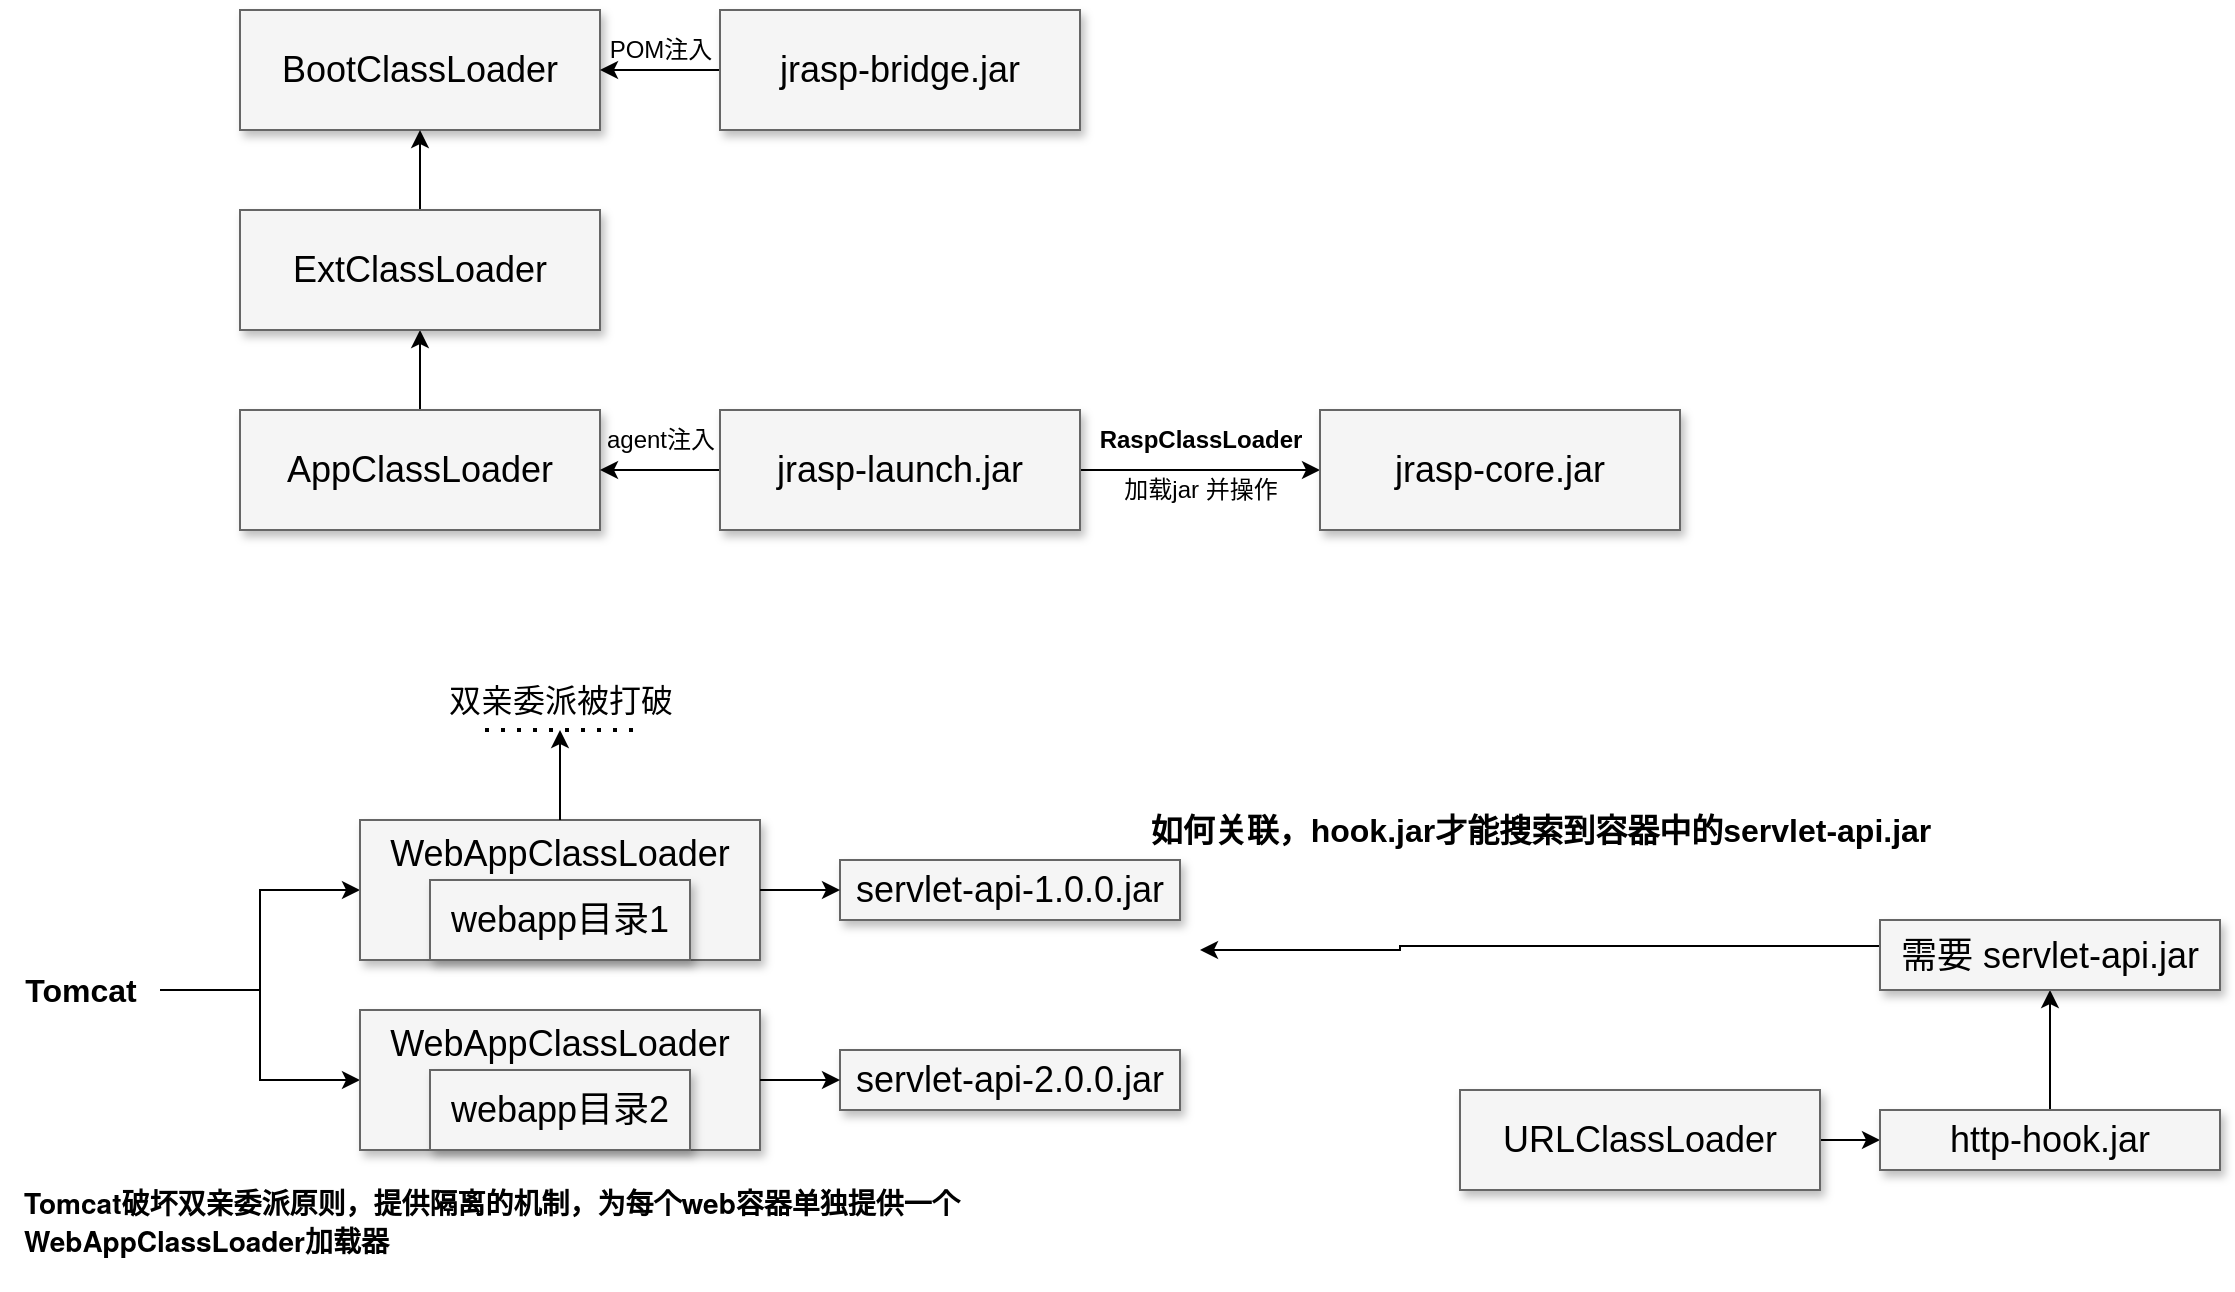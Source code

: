 <mxfile version="20.8.21" type="github">
  <diagram name="Page-1" id="90a13364-a465-7bf4-72fc-28e22215d7a0">
    <mxGraphModel dx="1386" dy="738" grid="1" gridSize="10" guides="1" tooltips="1" connect="1" arrows="1" fold="1" page="1" pageScale="1.5" pageWidth="1169" pageHeight="826" background="none" math="0" shadow="0">
      <root>
        <mxCell id="0" style=";html=1;" />
        <mxCell id="1" style=";html=1;" parent="0" />
        <mxCell id="3a17f1ce550125da-2" value="BootClassLoader" style="whiteSpace=wrap;html=1;shadow=1;fontSize=18;fillColor=#f5f5f5;strokeColor=#666666;" parent="1" vertex="1">
          <mxGeometry x="400" y="480" width="180" height="60" as="geometry" />
        </mxCell>
        <mxCell id="3qnC3IV7WDDyGed35CzW-2" value="" style="edgeStyle=orthogonalEdgeStyle;rounded=0;orthogonalLoop=1;jettySize=auto;html=1;" edge="1" parent="1" source="3qnC3IV7WDDyGed35CzW-1" target="3a17f1ce550125da-2">
          <mxGeometry relative="1" as="geometry" />
        </mxCell>
        <mxCell id="3qnC3IV7WDDyGed35CzW-1" value="jrasp-bridge.jar" style="whiteSpace=wrap;html=1;shadow=1;fontSize=18;fillColor=#f5f5f5;strokeColor=#666666;" vertex="1" parent="1">
          <mxGeometry x="640" y="480" width="180" height="60" as="geometry" />
        </mxCell>
        <mxCell id="3qnC3IV7WDDyGed35CzW-3" value="POM注入" style="text;html=1;align=center;verticalAlign=middle;resizable=0;points=[];autosize=1;strokeColor=none;fillColor=none;" vertex="1" parent="1">
          <mxGeometry x="575" y="485" width="70" height="30" as="geometry" />
        </mxCell>
        <mxCell id="3qnC3IV7WDDyGed35CzW-14" value="" style="edgeStyle=orthogonalEdgeStyle;rounded=0;orthogonalLoop=1;jettySize=auto;html=1;" edge="1" parent="1" source="3qnC3IV7WDDyGed35CzW-4" target="3qnC3IV7WDDyGed35CzW-12">
          <mxGeometry relative="1" as="geometry" />
        </mxCell>
        <mxCell id="3qnC3IV7WDDyGed35CzW-4" value="AppClassLoader" style="whiteSpace=wrap;html=1;shadow=1;fontSize=18;fillColor=#f5f5f5;strokeColor=#666666;" vertex="1" parent="1">
          <mxGeometry x="400" y="680" width="180" height="60" as="geometry" />
        </mxCell>
        <mxCell id="3qnC3IV7WDDyGed35CzW-6" value="" style="edgeStyle=orthogonalEdgeStyle;rounded=0;orthogonalLoop=1;jettySize=auto;html=1;" edge="1" parent="1" source="3qnC3IV7WDDyGed35CzW-5" target="3qnC3IV7WDDyGed35CzW-4">
          <mxGeometry relative="1" as="geometry" />
        </mxCell>
        <mxCell id="3qnC3IV7WDDyGed35CzW-9" value="" style="edgeStyle=orthogonalEdgeStyle;rounded=0;orthogonalLoop=1;jettySize=auto;html=1;" edge="1" parent="1" source="3qnC3IV7WDDyGed35CzW-5" target="3qnC3IV7WDDyGed35CzW-8">
          <mxGeometry relative="1" as="geometry" />
        </mxCell>
        <mxCell id="3qnC3IV7WDDyGed35CzW-5" value="jrasp-launch.jar" style="whiteSpace=wrap;html=1;shadow=1;fontSize=18;fillColor=#f5f5f5;strokeColor=#666666;" vertex="1" parent="1">
          <mxGeometry x="640" y="680" width="180" height="60" as="geometry" />
        </mxCell>
        <mxCell id="3qnC3IV7WDDyGed35CzW-7" value="agent注入" style="text;html=1;align=center;verticalAlign=middle;resizable=0;points=[];autosize=1;strokeColor=none;fillColor=none;" vertex="1" parent="1">
          <mxGeometry x="570" y="680" width="80" height="30" as="geometry" />
        </mxCell>
        <mxCell id="3qnC3IV7WDDyGed35CzW-8" value="jrasp-core.jar" style="whiteSpace=wrap;html=1;shadow=1;fontSize=18;fillColor=#f5f5f5;strokeColor=#666666;" vertex="1" parent="1">
          <mxGeometry x="940" y="680" width="180" height="60" as="geometry" />
        </mxCell>
        <mxCell id="3qnC3IV7WDDyGed35CzW-10" value="RaspClassLoader" style="text;html=1;align=center;verticalAlign=middle;resizable=0;points=[];autosize=1;strokeColor=none;fillColor=none;fontStyle=1" vertex="1" parent="1">
          <mxGeometry x="820" y="680" width="120" height="30" as="geometry" />
        </mxCell>
        <mxCell id="3qnC3IV7WDDyGed35CzW-13" value="" style="edgeStyle=orthogonalEdgeStyle;rounded=0;orthogonalLoop=1;jettySize=auto;html=1;" edge="1" parent="1" source="3qnC3IV7WDDyGed35CzW-12" target="3a17f1ce550125da-2">
          <mxGeometry relative="1" as="geometry" />
        </mxCell>
        <mxCell id="3qnC3IV7WDDyGed35CzW-12" value="ExtClassLoader" style="whiteSpace=wrap;html=1;shadow=1;fontSize=18;fillColor=#f5f5f5;strokeColor=#666666;" vertex="1" parent="1">
          <mxGeometry x="400" y="580" width="180" height="60" as="geometry" />
        </mxCell>
        <mxCell id="3qnC3IV7WDDyGed35CzW-15" value="加载jar 并操作" style="text;html=1;align=center;verticalAlign=middle;resizable=0;points=[];autosize=1;strokeColor=none;fillColor=none;" vertex="1" parent="1">
          <mxGeometry x="830" y="705" width="100" height="30" as="geometry" />
        </mxCell>
        <mxCell id="3qnC3IV7WDDyGed35CzW-41" value="" style="edgeStyle=orthogonalEdgeStyle;rounded=0;orthogonalLoop=1;jettySize=auto;html=1;fontSize=16;" edge="1" parent="1" source="3qnC3IV7WDDyGed35CzW-17" target="3qnC3IV7WDDyGed35CzW-37">
          <mxGeometry relative="1" as="geometry" />
        </mxCell>
        <mxCell id="3qnC3IV7WDDyGed35CzW-42" style="edgeStyle=orthogonalEdgeStyle;rounded=0;orthogonalLoop=1;jettySize=auto;html=1;fontSize=16;" edge="1" parent="1" source="3qnC3IV7WDDyGed35CzW-17" target="3qnC3IV7WDDyGed35CzW-16">
          <mxGeometry relative="1" as="geometry" />
        </mxCell>
        <mxCell id="3qnC3IV7WDDyGed35CzW-17" value="&lt;b style=&quot;font-size: 16px;&quot;&gt;Tomcat&lt;/b&gt;" style="text;html=1;align=center;verticalAlign=middle;resizable=0;points=[];autosize=1;strokeColor=none;fillColor=none;fontSize=16;" vertex="1" parent="1">
          <mxGeometry x="280" y="955" width="80" height="30" as="geometry" />
        </mxCell>
        <mxCell id="3qnC3IV7WDDyGed35CzW-25" value="双亲委派被打破" style="text;html=1;align=center;verticalAlign=middle;resizable=0;points=[];autosize=1;strokeColor=none;fillColor=none;fontSize=16;" vertex="1" parent="1">
          <mxGeometry x="490" y="810" width="140" height="30" as="geometry" />
        </mxCell>
        <mxCell id="3qnC3IV7WDDyGed35CzW-26" value="" style="endArrow=none;dashed=1;html=1;dashPattern=1 3;strokeWidth=2;rounded=0;fontSize=16;" edge="1" parent="1">
          <mxGeometry width="50" height="50" relative="1" as="geometry">
            <mxPoint x="522.5" y="840" as="sourcePoint" />
            <mxPoint x="597.5" y="840" as="targetPoint" />
          </mxGeometry>
        </mxCell>
        <mxCell id="3qnC3IV7WDDyGed35CzW-35" value="" style="group" vertex="1" connectable="0" parent="1">
          <mxGeometry x="460" y="885" width="200" height="70" as="geometry" />
        </mxCell>
        <mxCell id="3qnC3IV7WDDyGed35CzW-16" value="WebAppClassLoader" style="whiteSpace=wrap;html=1;shadow=1;fontSize=18;fillColor=#f5f5f5;strokeColor=#666666;verticalAlign=top;" vertex="1" parent="3qnC3IV7WDDyGed35CzW-35">
          <mxGeometry width="200" height="70" as="geometry" />
        </mxCell>
        <mxCell id="3qnC3IV7WDDyGed35CzW-18" value="webapp目录1" style="whiteSpace=wrap;html=1;shadow=1;fontSize=18;fillColor=#f5f5f5;strokeColor=#666666;" vertex="1" parent="3qnC3IV7WDDyGed35CzW-35">
          <mxGeometry x="35" y="30" width="130" height="40" as="geometry" />
        </mxCell>
        <mxCell id="3qnC3IV7WDDyGed35CzW-36" value="" style="group" vertex="1" connectable="0" parent="1">
          <mxGeometry x="460" y="980" width="200" height="70" as="geometry" />
        </mxCell>
        <mxCell id="3qnC3IV7WDDyGed35CzW-37" value="WebAppClassLoader" style="whiteSpace=wrap;html=1;shadow=1;fontSize=18;fillColor=#f5f5f5;strokeColor=#666666;verticalAlign=top;" vertex="1" parent="3qnC3IV7WDDyGed35CzW-36">
          <mxGeometry width="200" height="70" as="geometry" />
        </mxCell>
        <mxCell id="3qnC3IV7WDDyGed35CzW-38" value="webapp目录2" style="whiteSpace=wrap;html=1;shadow=1;fontSize=18;fillColor=#f5f5f5;strokeColor=#666666;" vertex="1" parent="3qnC3IV7WDDyGed35CzW-36">
          <mxGeometry x="35" y="30" width="130" height="40" as="geometry" />
        </mxCell>
        <mxCell id="3qnC3IV7WDDyGed35CzW-39" value="" style="edgeStyle=orthogonalEdgeStyle;rounded=0;orthogonalLoop=1;jettySize=auto;html=1;fontSize=16;" edge="1" parent="1" source="3qnC3IV7WDDyGed35CzW-16" target="3qnC3IV7WDDyGed35CzW-25">
          <mxGeometry relative="1" as="geometry" />
        </mxCell>
        <mxCell id="3qnC3IV7WDDyGed35CzW-43" value="&lt;strong style=&quot;margin: 0px; padding: 0px; color: rgb(0, 0, 0); font-family: &amp;quot;PingFang SC&amp;quot;, &amp;quot;Microsoft YaHei&amp;quot;, &amp;quot;Helvetica Neue&amp;quot;, Helvetica, Arial, sans-serif; font-size: 14px; font-style: normal; font-variant-ligatures: normal; font-variant-caps: normal; letter-spacing: normal; orphans: 2; text-align: left; text-indent: 0px; text-transform: none; widows: 2; word-spacing: 0px; -webkit-text-stroke-width: 0px; background-color: rgb(255, 255, 255); text-decoration-thickness: initial; text-decoration-style: initial; text-decoration-color: initial;&quot;&gt;Tomcat破坏双亲委派原则，提供隔离的机制，为每个web容器单独提供一个WebAppClassLoader加载器&lt;/strong&gt;" style="text;whiteSpace=wrap;html=1;fontSize=16;" vertex="1" parent="1">
          <mxGeometry x="290" y="1060" width="560" height="60" as="geometry" />
        </mxCell>
        <mxCell id="3qnC3IV7WDDyGed35CzW-44" value="servlet-api-1.0.0.jar" style="whiteSpace=wrap;html=1;shadow=1;fontSize=18;fillColor=#f5f5f5;strokeColor=#666666;" vertex="1" parent="1">
          <mxGeometry x="700" y="905" width="170" height="30" as="geometry" />
        </mxCell>
        <mxCell id="3qnC3IV7WDDyGed35CzW-45" value="" style="edgeStyle=orthogonalEdgeStyle;rounded=0;orthogonalLoop=1;jettySize=auto;html=1;fontSize=16;" edge="1" parent="1" source="3qnC3IV7WDDyGed35CzW-16" target="3qnC3IV7WDDyGed35CzW-44">
          <mxGeometry relative="1" as="geometry" />
        </mxCell>
        <mxCell id="3qnC3IV7WDDyGed35CzW-46" value="servlet-api-2.0.0.jar" style="whiteSpace=wrap;html=1;shadow=1;fontSize=18;fillColor=#f5f5f5;strokeColor=#666666;" vertex="1" parent="1">
          <mxGeometry x="700" y="1000" width="170" height="30" as="geometry" />
        </mxCell>
        <mxCell id="3qnC3IV7WDDyGed35CzW-47" value="" style="edgeStyle=orthogonalEdgeStyle;rounded=0;orthogonalLoop=1;jettySize=auto;html=1;fontSize=16;" edge="1" parent="1" source="3qnC3IV7WDDyGed35CzW-37" target="3qnC3IV7WDDyGed35CzW-46">
          <mxGeometry relative="1" as="geometry" />
        </mxCell>
        <mxCell id="3qnC3IV7WDDyGed35CzW-51" value="" style="edgeStyle=orthogonalEdgeStyle;rounded=0;orthogonalLoop=1;jettySize=auto;html=1;fontSize=16;" edge="1" parent="1" source="3qnC3IV7WDDyGed35CzW-48" target="3qnC3IV7WDDyGed35CzW-50">
          <mxGeometry relative="1" as="geometry" />
        </mxCell>
        <mxCell id="3qnC3IV7WDDyGed35CzW-48" value="URLClassLoader" style="whiteSpace=wrap;html=1;shadow=1;fontSize=18;fillColor=#f5f5f5;strokeColor=#666666;" vertex="1" parent="1">
          <mxGeometry x="1010" y="1020" width="180" height="50" as="geometry" />
        </mxCell>
        <mxCell id="3qnC3IV7WDDyGed35CzW-53" value="" style="edgeStyle=orthogonalEdgeStyle;rounded=0;orthogonalLoop=1;jettySize=auto;html=1;fontSize=16;" edge="1" parent="1" source="3qnC3IV7WDDyGed35CzW-50" target="3qnC3IV7WDDyGed35CzW-52">
          <mxGeometry relative="1" as="geometry" />
        </mxCell>
        <mxCell id="3qnC3IV7WDDyGed35CzW-50" value="http-hook.jar" style="whiteSpace=wrap;html=1;shadow=1;fontSize=18;fillColor=#f5f5f5;strokeColor=#666666;" vertex="1" parent="1">
          <mxGeometry x="1220" y="1030" width="170" height="30" as="geometry" />
        </mxCell>
        <mxCell id="3qnC3IV7WDDyGed35CzW-55" style="edgeStyle=orthogonalEdgeStyle;rounded=0;orthogonalLoop=1;jettySize=auto;html=1;fontSize=16;" edge="1" parent="1" source="3qnC3IV7WDDyGed35CzW-52">
          <mxGeometry relative="1" as="geometry">
            <mxPoint x="880" y="950" as="targetPoint" />
            <Array as="points">
              <mxPoint x="980" y="948" />
              <mxPoint x="980" y="950" />
            </Array>
          </mxGeometry>
        </mxCell>
        <mxCell id="3qnC3IV7WDDyGed35CzW-52" value="需要 servlet-api.jar" style="whiteSpace=wrap;html=1;shadow=1;fontSize=18;fillColor=#f5f5f5;strokeColor=#666666;" vertex="1" parent="1">
          <mxGeometry x="1220" y="935" width="170" height="35" as="geometry" />
        </mxCell>
        <mxCell id="3qnC3IV7WDDyGed35CzW-56" value="&lt;b&gt;如何关联，hook.jar才能搜索到容器中的servlet-api.jar&lt;/b&gt;" style="text;html=1;align=center;verticalAlign=middle;resizable=0;points=[];autosize=1;strokeColor=none;fillColor=none;fontSize=16;" vertex="1" parent="1">
          <mxGeometry x="845" y="875" width="410" height="30" as="geometry" />
        </mxCell>
      </root>
    </mxGraphModel>
  </diagram>
</mxfile>
